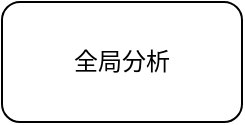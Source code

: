 <mxfile version="24.0.1" type="github">
  <diagram name="第 1 页" id="ucTD1p_uimW-5k4XuhUV">
    <mxGraphModel dx="2498" dy="761" grid="1" gridSize="10" guides="1" tooltips="1" connect="1" arrows="1" fold="1" page="1" pageScale="1" pageWidth="827" pageHeight="1169" math="0" shadow="0">
      <root>
        <mxCell id="0" />
        <mxCell id="1" parent="0" />
        <mxCell id="nVlB9J9zy38SJJber_sX-1" value="全局分析" style="rounded=1;whiteSpace=wrap;html=1;" vertex="1" parent="1">
          <mxGeometry x="-770" y="380" width="120" height="60" as="geometry" />
        </mxCell>
      </root>
    </mxGraphModel>
  </diagram>
</mxfile>
